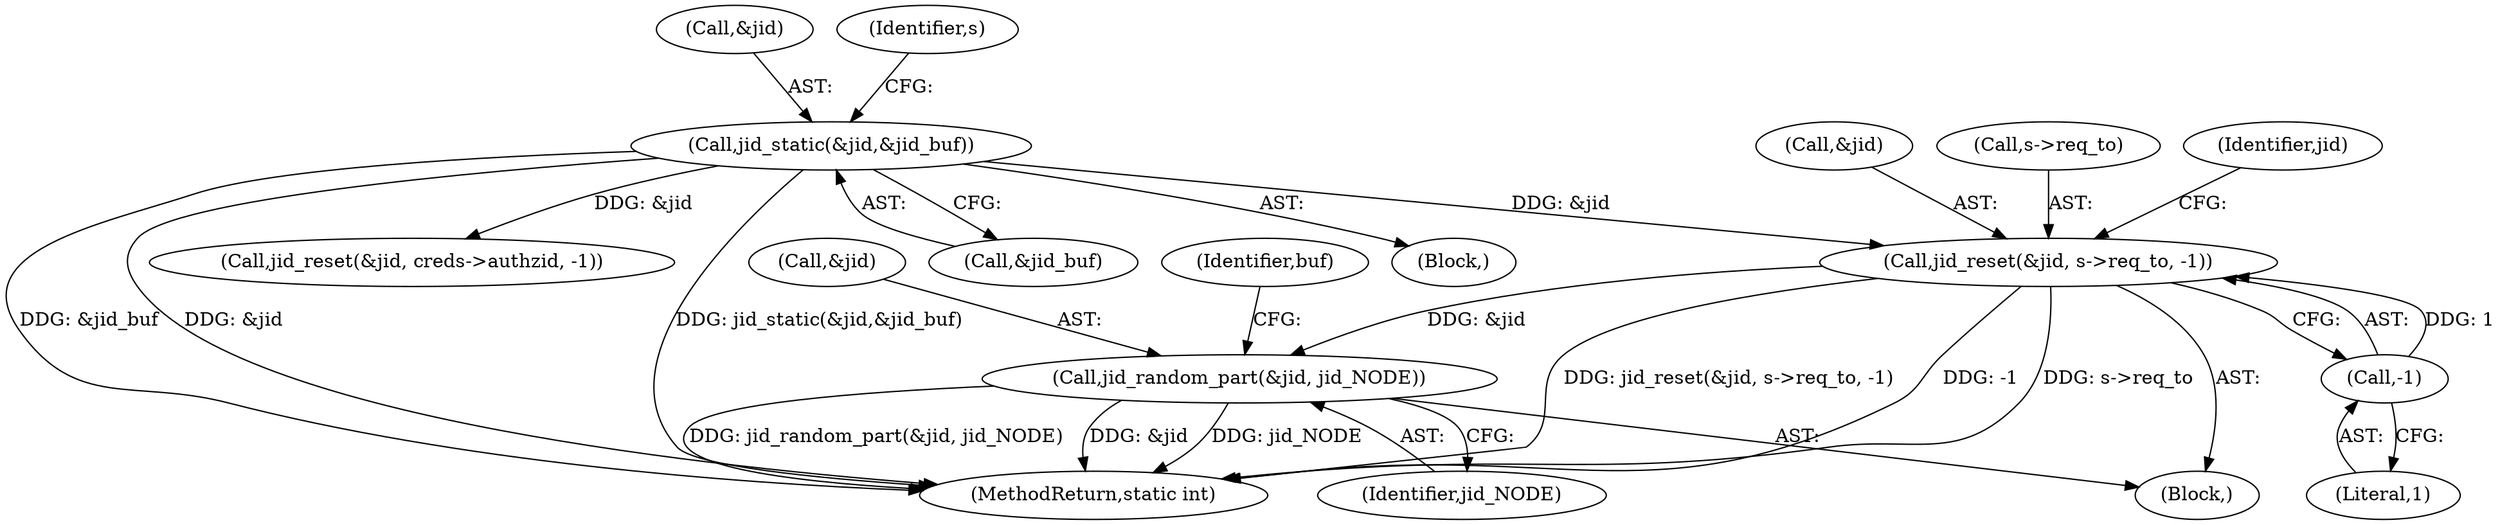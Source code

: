 digraph "0_jabberd2_8416ae54ecefa670534f27a31db71d048b9c7f16@API" {
"1000566" [label="(Call,jid_random_part(&jid, jid_NODE))"];
"1000558" [label="(Call,jid_reset(&jid, s->req_to, -1))"];
"1000143" [label="(Call,jid_static(&jid,&jid_buf))"];
"1000564" [label="(Call,-1)"];
"1000143" [label="(Call,jid_static(&jid,&jid_buf))"];
"1000144" [label="(Call,&jid)"];
"1000150" [label="(Identifier,s)"];
"1000455" [label="(Call,jid_reset(&jid, creds->authzid, -1))"];
"1000564" [label="(Call,-1)"];
"1000571" [label="(Identifier,buf)"];
"1000565" [label="(Literal,1)"];
"1000558" [label="(Call,jid_reset(&jid, s->req_to, -1))"];
"1000124" [label="(Block,)"];
"1000569" [label="(Identifier,jid_NODE)"];
"1000167" [label="(Block,)"];
"1000566" [label="(Call,jid_random_part(&jid, jid_NODE))"];
"1000561" [label="(Call,s->req_to)"];
"1000568" [label="(Identifier,jid)"];
"1000559" [label="(Call,&jid)"];
"1000146" [label="(Call,&jid_buf)"];
"1000766" [label="(MethodReturn,static int)"];
"1000567" [label="(Call,&jid)"];
"1000566" -> "1000167"  [label="AST: "];
"1000566" -> "1000569"  [label="CFG: "];
"1000567" -> "1000566"  [label="AST: "];
"1000569" -> "1000566"  [label="AST: "];
"1000571" -> "1000566"  [label="CFG: "];
"1000566" -> "1000766"  [label="DDG: jid_NODE"];
"1000566" -> "1000766"  [label="DDG: jid_random_part(&jid, jid_NODE)"];
"1000566" -> "1000766"  [label="DDG: &jid"];
"1000558" -> "1000566"  [label="DDG: &jid"];
"1000558" -> "1000167"  [label="AST: "];
"1000558" -> "1000564"  [label="CFG: "];
"1000559" -> "1000558"  [label="AST: "];
"1000561" -> "1000558"  [label="AST: "];
"1000564" -> "1000558"  [label="AST: "];
"1000568" -> "1000558"  [label="CFG: "];
"1000558" -> "1000766"  [label="DDG: jid_reset(&jid, s->req_to, -1)"];
"1000558" -> "1000766"  [label="DDG: -1"];
"1000558" -> "1000766"  [label="DDG: s->req_to"];
"1000143" -> "1000558"  [label="DDG: &jid"];
"1000564" -> "1000558"  [label="DDG: 1"];
"1000143" -> "1000124"  [label="AST: "];
"1000143" -> "1000146"  [label="CFG: "];
"1000144" -> "1000143"  [label="AST: "];
"1000146" -> "1000143"  [label="AST: "];
"1000150" -> "1000143"  [label="CFG: "];
"1000143" -> "1000766"  [label="DDG: &jid"];
"1000143" -> "1000766"  [label="DDG: jid_static(&jid,&jid_buf)"];
"1000143" -> "1000766"  [label="DDG: &jid_buf"];
"1000143" -> "1000455"  [label="DDG: &jid"];
"1000564" -> "1000565"  [label="CFG: "];
"1000565" -> "1000564"  [label="AST: "];
}

